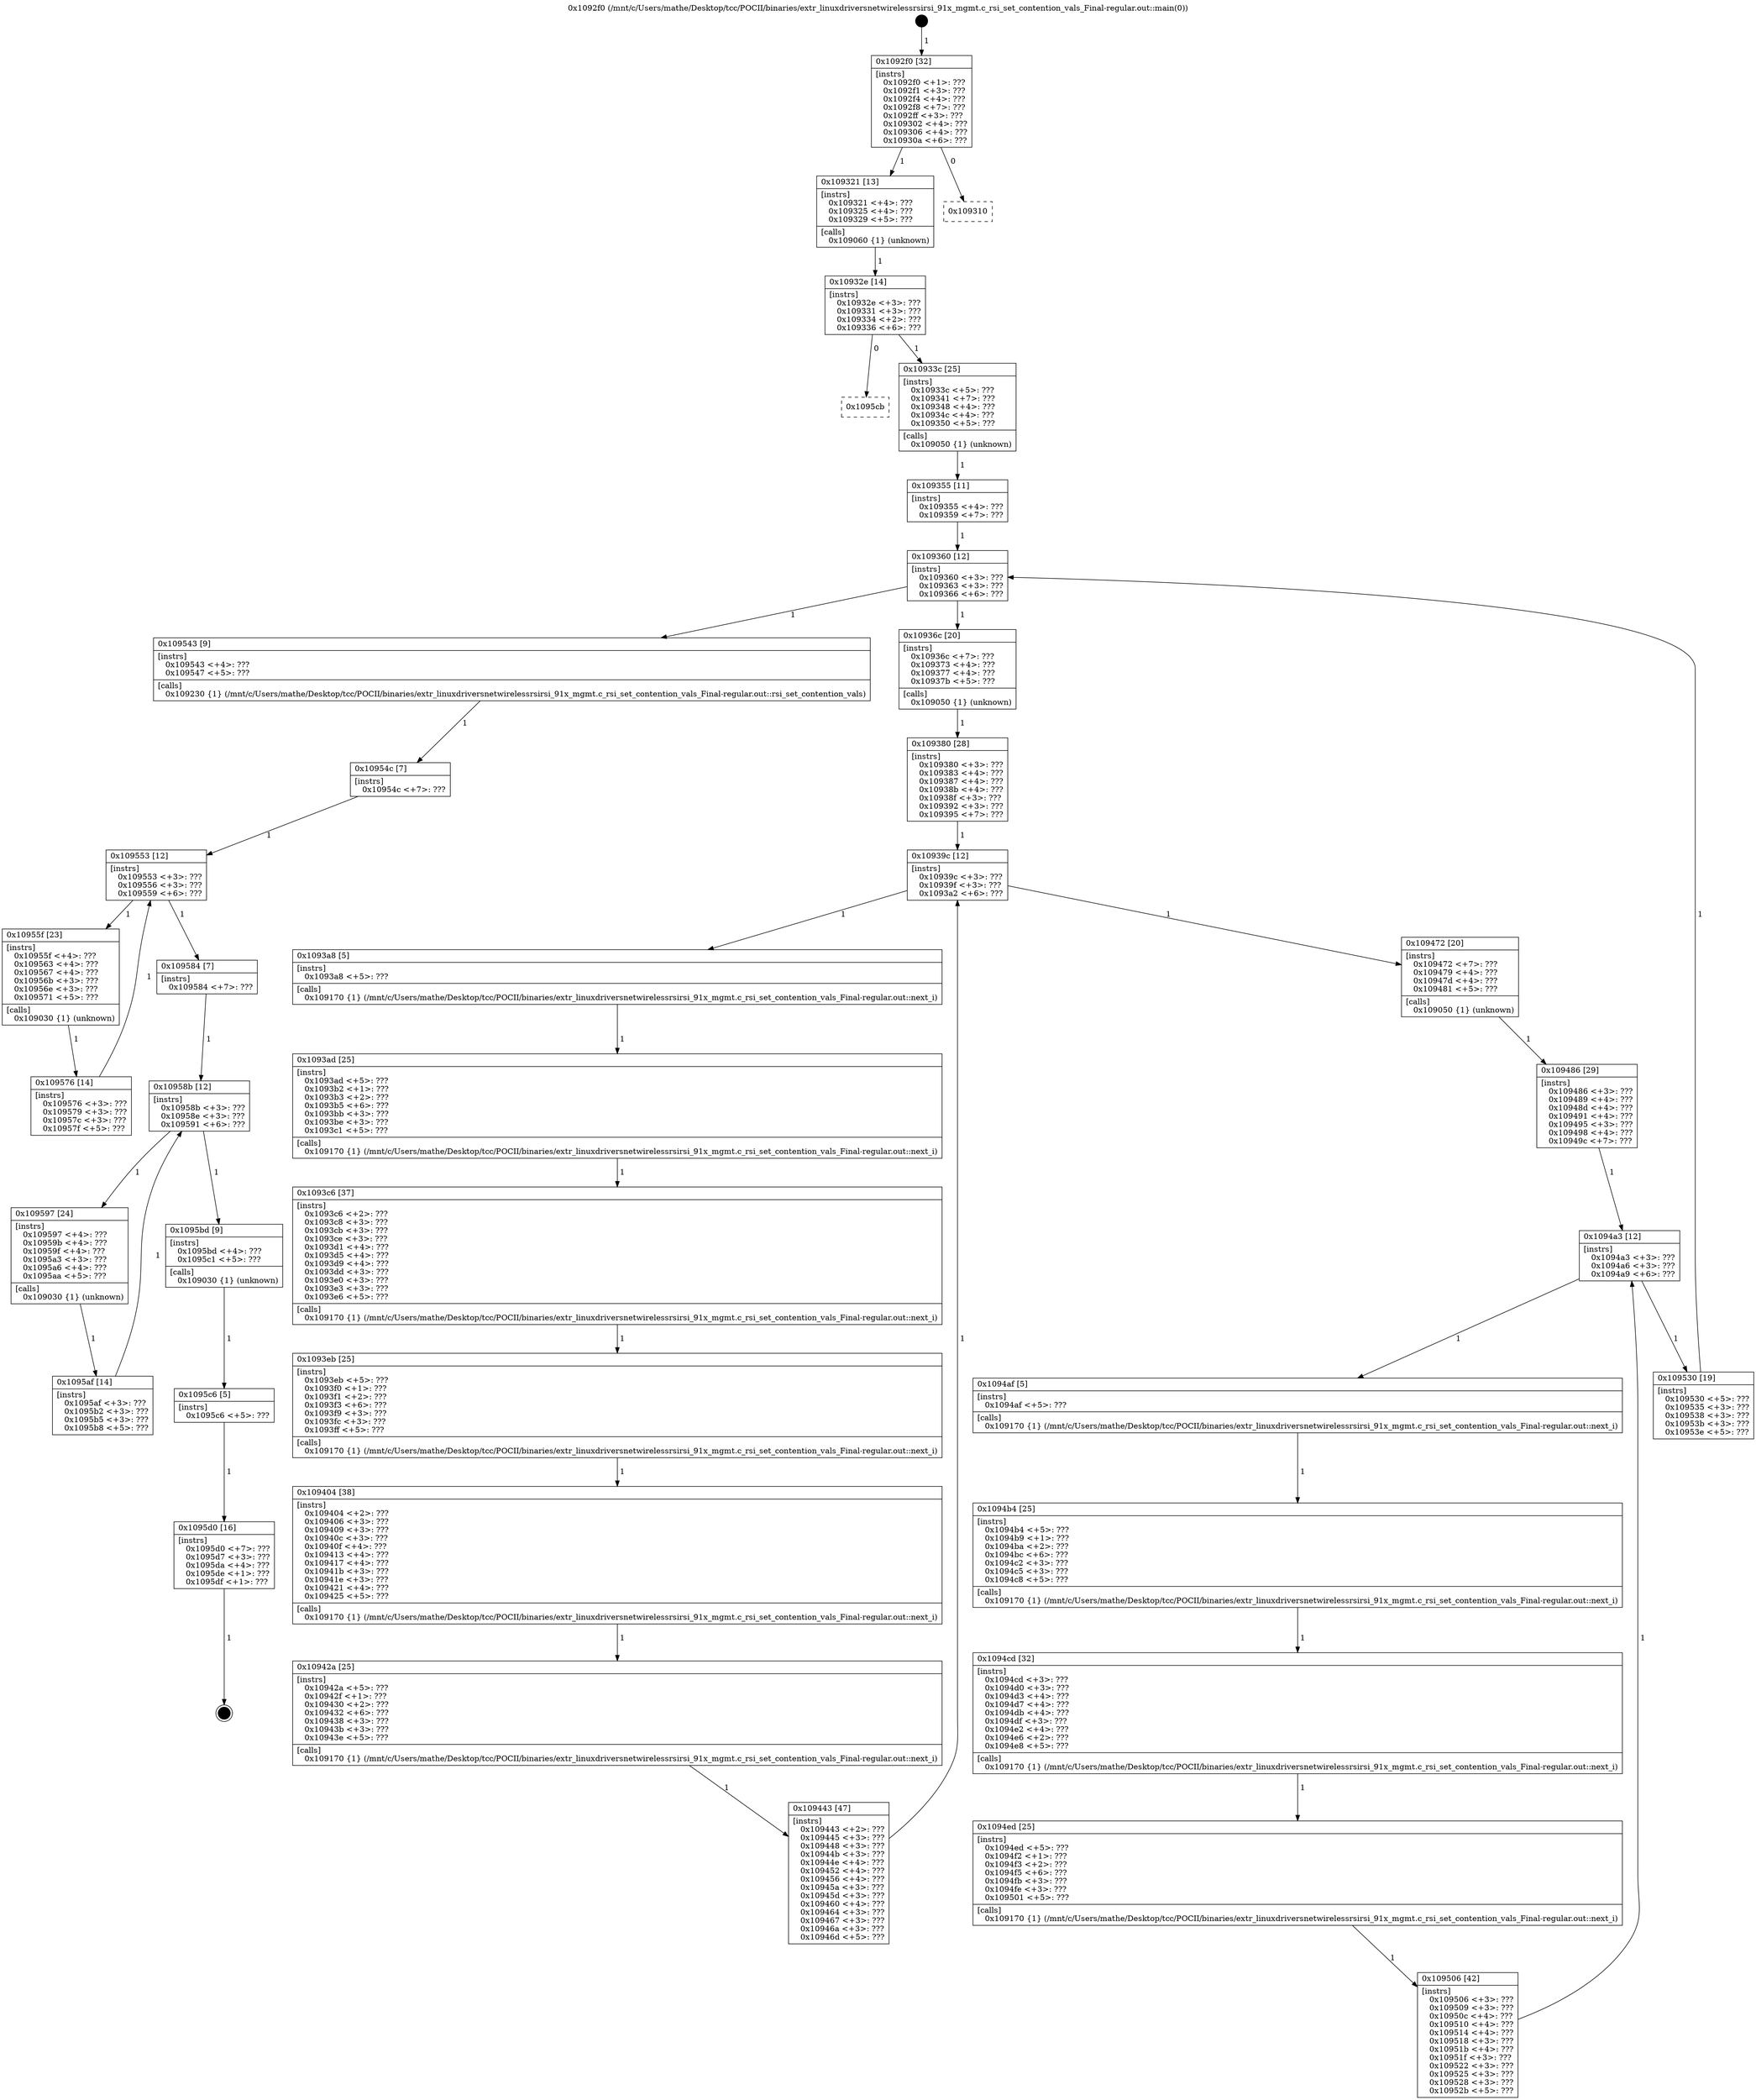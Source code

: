 digraph "0x1092f0" {
  label = "0x1092f0 (/mnt/c/Users/mathe/Desktop/tcc/POCII/binaries/extr_linuxdriversnetwirelessrsirsi_91x_mgmt.c_rsi_set_contention_vals_Final-regular.out::main(0))"
  labelloc = "t"
  node[shape=record]

  Entry [label="",width=0.3,height=0.3,shape=circle,fillcolor=black,style=filled]
  "0x1092f0" [label="{
     0x1092f0 [32]\l
     | [instrs]\l
     &nbsp;&nbsp;0x1092f0 \<+1\>: ???\l
     &nbsp;&nbsp;0x1092f1 \<+3\>: ???\l
     &nbsp;&nbsp;0x1092f4 \<+4\>: ???\l
     &nbsp;&nbsp;0x1092f8 \<+7\>: ???\l
     &nbsp;&nbsp;0x1092ff \<+3\>: ???\l
     &nbsp;&nbsp;0x109302 \<+4\>: ???\l
     &nbsp;&nbsp;0x109306 \<+4\>: ???\l
     &nbsp;&nbsp;0x10930a \<+6\>: ???\l
  }"]
  "0x109321" [label="{
     0x109321 [13]\l
     | [instrs]\l
     &nbsp;&nbsp;0x109321 \<+4\>: ???\l
     &nbsp;&nbsp;0x109325 \<+4\>: ???\l
     &nbsp;&nbsp;0x109329 \<+5\>: ???\l
     | [calls]\l
     &nbsp;&nbsp;0x109060 \{1\} (unknown)\l
  }"]
  "0x109310" [label="{
     0x109310\l
  }", style=dashed]
  "0x10932e" [label="{
     0x10932e [14]\l
     | [instrs]\l
     &nbsp;&nbsp;0x10932e \<+3\>: ???\l
     &nbsp;&nbsp;0x109331 \<+3\>: ???\l
     &nbsp;&nbsp;0x109334 \<+2\>: ???\l
     &nbsp;&nbsp;0x109336 \<+6\>: ???\l
  }"]
  "0x1095cb" [label="{
     0x1095cb\l
  }", style=dashed]
  "0x10933c" [label="{
     0x10933c [25]\l
     | [instrs]\l
     &nbsp;&nbsp;0x10933c \<+5\>: ???\l
     &nbsp;&nbsp;0x109341 \<+7\>: ???\l
     &nbsp;&nbsp;0x109348 \<+4\>: ???\l
     &nbsp;&nbsp;0x10934c \<+4\>: ???\l
     &nbsp;&nbsp;0x109350 \<+5\>: ???\l
     | [calls]\l
     &nbsp;&nbsp;0x109050 \{1\} (unknown)\l
  }"]
  Exit [label="",width=0.3,height=0.3,shape=circle,fillcolor=black,style=filled,peripheries=2]
  "0x109360" [label="{
     0x109360 [12]\l
     | [instrs]\l
     &nbsp;&nbsp;0x109360 \<+3\>: ???\l
     &nbsp;&nbsp;0x109363 \<+3\>: ???\l
     &nbsp;&nbsp;0x109366 \<+6\>: ???\l
  }"]
  "0x109543" [label="{
     0x109543 [9]\l
     | [instrs]\l
     &nbsp;&nbsp;0x109543 \<+4\>: ???\l
     &nbsp;&nbsp;0x109547 \<+5\>: ???\l
     | [calls]\l
     &nbsp;&nbsp;0x109230 \{1\} (/mnt/c/Users/mathe/Desktop/tcc/POCII/binaries/extr_linuxdriversnetwirelessrsirsi_91x_mgmt.c_rsi_set_contention_vals_Final-regular.out::rsi_set_contention_vals)\l
  }"]
  "0x10936c" [label="{
     0x10936c [20]\l
     | [instrs]\l
     &nbsp;&nbsp;0x10936c \<+7\>: ???\l
     &nbsp;&nbsp;0x109373 \<+4\>: ???\l
     &nbsp;&nbsp;0x109377 \<+4\>: ???\l
     &nbsp;&nbsp;0x10937b \<+5\>: ???\l
     | [calls]\l
     &nbsp;&nbsp;0x109050 \{1\} (unknown)\l
  }"]
  "0x10939c" [label="{
     0x10939c [12]\l
     | [instrs]\l
     &nbsp;&nbsp;0x10939c \<+3\>: ???\l
     &nbsp;&nbsp;0x10939f \<+3\>: ???\l
     &nbsp;&nbsp;0x1093a2 \<+6\>: ???\l
  }"]
  "0x109472" [label="{
     0x109472 [20]\l
     | [instrs]\l
     &nbsp;&nbsp;0x109472 \<+7\>: ???\l
     &nbsp;&nbsp;0x109479 \<+4\>: ???\l
     &nbsp;&nbsp;0x10947d \<+4\>: ???\l
     &nbsp;&nbsp;0x109481 \<+5\>: ???\l
     | [calls]\l
     &nbsp;&nbsp;0x109050 \{1\} (unknown)\l
  }"]
  "0x1093a8" [label="{
     0x1093a8 [5]\l
     | [instrs]\l
     &nbsp;&nbsp;0x1093a8 \<+5\>: ???\l
     | [calls]\l
     &nbsp;&nbsp;0x109170 \{1\} (/mnt/c/Users/mathe/Desktop/tcc/POCII/binaries/extr_linuxdriversnetwirelessrsirsi_91x_mgmt.c_rsi_set_contention_vals_Final-regular.out::next_i)\l
  }"]
  "0x1093ad" [label="{
     0x1093ad [25]\l
     | [instrs]\l
     &nbsp;&nbsp;0x1093ad \<+5\>: ???\l
     &nbsp;&nbsp;0x1093b2 \<+1\>: ???\l
     &nbsp;&nbsp;0x1093b3 \<+2\>: ???\l
     &nbsp;&nbsp;0x1093b5 \<+6\>: ???\l
     &nbsp;&nbsp;0x1093bb \<+3\>: ???\l
     &nbsp;&nbsp;0x1093be \<+3\>: ???\l
     &nbsp;&nbsp;0x1093c1 \<+5\>: ???\l
     | [calls]\l
     &nbsp;&nbsp;0x109170 \{1\} (/mnt/c/Users/mathe/Desktop/tcc/POCII/binaries/extr_linuxdriversnetwirelessrsirsi_91x_mgmt.c_rsi_set_contention_vals_Final-regular.out::next_i)\l
  }"]
  "0x1093c6" [label="{
     0x1093c6 [37]\l
     | [instrs]\l
     &nbsp;&nbsp;0x1093c6 \<+2\>: ???\l
     &nbsp;&nbsp;0x1093c8 \<+3\>: ???\l
     &nbsp;&nbsp;0x1093cb \<+3\>: ???\l
     &nbsp;&nbsp;0x1093ce \<+3\>: ???\l
     &nbsp;&nbsp;0x1093d1 \<+4\>: ???\l
     &nbsp;&nbsp;0x1093d5 \<+4\>: ???\l
     &nbsp;&nbsp;0x1093d9 \<+4\>: ???\l
     &nbsp;&nbsp;0x1093dd \<+3\>: ???\l
     &nbsp;&nbsp;0x1093e0 \<+3\>: ???\l
     &nbsp;&nbsp;0x1093e3 \<+3\>: ???\l
     &nbsp;&nbsp;0x1093e6 \<+5\>: ???\l
     | [calls]\l
     &nbsp;&nbsp;0x109170 \{1\} (/mnt/c/Users/mathe/Desktop/tcc/POCII/binaries/extr_linuxdriversnetwirelessrsirsi_91x_mgmt.c_rsi_set_contention_vals_Final-regular.out::next_i)\l
  }"]
  "0x1093eb" [label="{
     0x1093eb [25]\l
     | [instrs]\l
     &nbsp;&nbsp;0x1093eb \<+5\>: ???\l
     &nbsp;&nbsp;0x1093f0 \<+1\>: ???\l
     &nbsp;&nbsp;0x1093f1 \<+2\>: ???\l
     &nbsp;&nbsp;0x1093f3 \<+6\>: ???\l
     &nbsp;&nbsp;0x1093f9 \<+3\>: ???\l
     &nbsp;&nbsp;0x1093fc \<+3\>: ???\l
     &nbsp;&nbsp;0x1093ff \<+5\>: ???\l
     | [calls]\l
     &nbsp;&nbsp;0x109170 \{1\} (/mnt/c/Users/mathe/Desktop/tcc/POCII/binaries/extr_linuxdriversnetwirelessrsirsi_91x_mgmt.c_rsi_set_contention_vals_Final-regular.out::next_i)\l
  }"]
  "0x109404" [label="{
     0x109404 [38]\l
     | [instrs]\l
     &nbsp;&nbsp;0x109404 \<+2\>: ???\l
     &nbsp;&nbsp;0x109406 \<+3\>: ???\l
     &nbsp;&nbsp;0x109409 \<+3\>: ???\l
     &nbsp;&nbsp;0x10940c \<+3\>: ???\l
     &nbsp;&nbsp;0x10940f \<+4\>: ???\l
     &nbsp;&nbsp;0x109413 \<+4\>: ???\l
     &nbsp;&nbsp;0x109417 \<+4\>: ???\l
     &nbsp;&nbsp;0x10941b \<+3\>: ???\l
     &nbsp;&nbsp;0x10941e \<+3\>: ???\l
     &nbsp;&nbsp;0x109421 \<+4\>: ???\l
     &nbsp;&nbsp;0x109425 \<+5\>: ???\l
     | [calls]\l
     &nbsp;&nbsp;0x109170 \{1\} (/mnt/c/Users/mathe/Desktop/tcc/POCII/binaries/extr_linuxdriversnetwirelessrsirsi_91x_mgmt.c_rsi_set_contention_vals_Final-regular.out::next_i)\l
  }"]
  "0x10942a" [label="{
     0x10942a [25]\l
     | [instrs]\l
     &nbsp;&nbsp;0x10942a \<+5\>: ???\l
     &nbsp;&nbsp;0x10942f \<+1\>: ???\l
     &nbsp;&nbsp;0x109430 \<+2\>: ???\l
     &nbsp;&nbsp;0x109432 \<+6\>: ???\l
     &nbsp;&nbsp;0x109438 \<+3\>: ???\l
     &nbsp;&nbsp;0x10943b \<+3\>: ???\l
     &nbsp;&nbsp;0x10943e \<+5\>: ???\l
     | [calls]\l
     &nbsp;&nbsp;0x109170 \{1\} (/mnt/c/Users/mathe/Desktop/tcc/POCII/binaries/extr_linuxdriversnetwirelessrsirsi_91x_mgmt.c_rsi_set_contention_vals_Final-regular.out::next_i)\l
  }"]
  "0x109443" [label="{
     0x109443 [47]\l
     | [instrs]\l
     &nbsp;&nbsp;0x109443 \<+2\>: ???\l
     &nbsp;&nbsp;0x109445 \<+3\>: ???\l
     &nbsp;&nbsp;0x109448 \<+3\>: ???\l
     &nbsp;&nbsp;0x10944b \<+3\>: ???\l
     &nbsp;&nbsp;0x10944e \<+4\>: ???\l
     &nbsp;&nbsp;0x109452 \<+4\>: ???\l
     &nbsp;&nbsp;0x109456 \<+4\>: ???\l
     &nbsp;&nbsp;0x10945a \<+3\>: ???\l
     &nbsp;&nbsp;0x10945d \<+3\>: ???\l
     &nbsp;&nbsp;0x109460 \<+4\>: ???\l
     &nbsp;&nbsp;0x109464 \<+3\>: ???\l
     &nbsp;&nbsp;0x109467 \<+3\>: ???\l
     &nbsp;&nbsp;0x10946a \<+3\>: ???\l
     &nbsp;&nbsp;0x10946d \<+5\>: ???\l
  }"]
  "0x109380" [label="{
     0x109380 [28]\l
     | [instrs]\l
     &nbsp;&nbsp;0x109380 \<+3\>: ???\l
     &nbsp;&nbsp;0x109383 \<+4\>: ???\l
     &nbsp;&nbsp;0x109387 \<+4\>: ???\l
     &nbsp;&nbsp;0x10938b \<+4\>: ???\l
     &nbsp;&nbsp;0x10938f \<+3\>: ???\l
     &nbsp;&nbsp;0x109392 \<+3\>: ???\l
     &nbsp;&nbsp;0x109395 \<+7\>: ???\l
  }"]
  "0x1094a3" [label="{
     0x1094a3 [12]\l
     | [instrs]\l
     &nbsp;&nbsp;0x1094a3 \<+3\>: ???\l
     &nbsp;&nbsp;0x1094a6 \<+3\>: ???\l
     &nbsp;&nbsp;0x1094a9 \<+6\>: ???\l
  }"]
  "0x109530" [label="{
     0x109530 [19]\l
     | [instrs]\l
     &nbsp;&nbsp;0x109530 \<+5\>: ???\l
     &nbsp;&nbsp;0x109535 \<+3\>: ???\l
     &nbsp;&nbsp;0x109538 \<+3\>: ???\l
     &nbsp;&nbsp;0x10953b \<+3\>: ???\l
     &nbsp;&nbsp;0x10953e \<+5\>: ???\l
  }"]
  "0x1094af" [label="{
     0x1094af [5]\l
     | [instrs]\l
     &nbsp;&nbsp;0x1094af \<+5\>: ???\l
     | [calls]\l
     &nbsp;&nbsp;0x109170 \{1\} (/mnt/c/Users/mathe/Desktop/tcc/POCII/binaries/extr_linuxdriversnetwirelessrsirsi_91x_mgmt.c_rsi_set_contention_vals_Final-regular.out::next_i)\l
  }"]
  "0x1094b4" [label="{
     0x1094b4 [25]\l
     | [instrs]\l
     &nbsp;&nbsp;0x1094b4 \<+5\>: ???\l
     &nbsp;&nbsp;0x1094b9 \<+1\>: ???\l
     &nbsp;&nbsp;0x1094ba \<+2\>: ???\l
     &nbsp;&nbsp;0x1094bc \<+6\>: ???\l
     &nbsp;&nbsp;0x1094c2 \<+3\>: ???\l
     &nbsp;&nbsp;0x1094c5 \<+3\>: ???\l
     &nbsp;&nbsp;0x1094c8 \<+5\>: ???\l
     | [calls]\l
     &nbsp;&nbsp;0x109170 \{1\} (/mnt/c/Users/mathe/Desktop/tcc/POCII/binaries/extr_linuxdriversnetwirelessrsirsi_91x_mgmt.c_rsi_set_contention_vals_Final-regular.out::next_i)\l
  }"]
  "0x1094cd" [label="{
     0x1094cd [32]\l
     | [instrs]\l
     &nbsp;&nbsp;0x1094cd \<+3\>: ???\l
     &nbsp;&nbsp;0x1094d0 \<+3\>: ???\l
     &nbsp;&nbsp;0x1094d3 \<+4\>: ???\l
     &nbsp;&nbsp;0x1094d7 \<+4\>: ???\l
     &nbsp;&nbsp;0x1094db \<+4\>: ???\l
     &nbsp;&nbsp;0x1094df \<+3\>: ???\l
     &nbsp;&nbsp;0x1094e2 \<+4\>: ???\l
     &nbsp;&nbsp;0x1094e6 \<+2\>: ???\l
     &nbsp;&nbsp;0x1094e8 \<+5\>: ???\l
     | [calls]\l
     &nbsp;&nbsp;0x109170 \{1\} (/mnt/c/Users/mathe/Desktop/tcc/POCII/binaries/extr_linuxdriversnetwirelessrsirsi_91x_mgmt.c_rsi_set_contention_vals_Final-regular.out::next_i)\l
  }"]
  "0x1094ed" [label="{
     0x1094ed [25]\l
     | [instrs]\l
     &nbsp;&nbsp;0x1094ed \<+5\>: ???\l
     &nbsp;&nbsp;0x1094f2 \<+1\>: ???\l
     &nbsp;&nbsp;0x1094f3 \<+2\>: ???\l
     &nbsp;&nbsp;0x1094f5 \<+6\>: ???\l
     &nbsp;&nbsp;0x1094fb \<+3\>: ???\l
     &nbsp;&nbsp;0x1094fe \<+3\>: ???\l
     &nbsp;&nbsp;0x109501 \<+5\>: ???\l
     | [calls]\l
     &nbsp;&nbsp;0x109170 \{1\} (/mnt/c/Users/mathe/Desktop/tcc/POCII/binaries/extr_linuxdriversnetwirelessrsirsi_91x_mgmt.c_rsi_set_contention_vals_Final-regular.out::next_i)\l
  }"]
  "0x109506" [label="{
     0x109506 [42]\l
     | [instrs]\l
     &nbsp;&nbsp;0x109506 \<+3\>: ???\l
     &nbsp;&nbsp;0x109509 \<+3\>: ???\l
     &nbsp;&nbsp;0x10950c \<+4\>: ???\l
     &nbsp;&nbsp;0x109510 \<+4\>: ???\l
     &nbsp;&nbsp;0x109514 \<+4\>: ???\l
     &nbsp;&nbsp;0x109518 \<+3\>: ???\l
     &nbsp;&nbsp;0x10951b \<+4\>: ???\l
     &nbsp;&nbsp;0x10951f \<+3\>: ???\l
     &nbsp;&nbsp;0x109522 \<+3\>: ???\l
     &nbsp;&nbsp;0x109525 \<+3\>: ???\l
     &nbsp;&nbsp;0x109528 \<+3\>: ???\l
     &nbsp;&nbsp;0x10952b \<+5\>: ???\l
  }"]
  "0x109486" [label="{
     0x109486 [29]\l
     | [instrs]\l
     &nbsp;&nbsp;0x109486 \<+3\>: ???\l
     &nbsp;&nbsp;0x109489 \<+4\>: ???\l
     &nbsp;&nbsp;0x10948d \<+4\>: ???\l
     &nbsp;&nbsp;0x109491 \<+4\>: ???\l
     &nbsp;&nbsp;0x109495 \<+3\>: ???\l
     &nbsp;&nbsp;0x109498 \<+4\>: ???\l
     &nbsp;&nbsp;0x10949c \<+7\>: ???\l
  }"]
  "0x1095d0" [label="{
     0x1095d0 [16]\l
     | [instrs]\l
     &nbsp;&nbsp;0x1095d0 \<+7\>: ???\l
     &nbsp;&nbsp;0x1095d7 \<+3\>: ???\l
     &nbsp;&nbsp;0x1095da \<+4\>: ???\l
     &nbsp;&nbsp;0x1095de \<+1\>: ???\l
     &nbsp;&nbsp;0x1095df \<+1\>: ???\l
  }"]
  "0x109355" [label="{
     0x109355 [11]\l
     | [instrs]\l
     &nbsp;&nbsp;0x109355 \<+4\>: ???\l
     &nbsp;&nbsp;0x109359 \<+7\>: ???\l
  }"]
  "0x109553" [label="{
     0x109553 [12]\l
     | [instrs]\l
     &nbsp;&nbsp;0x109553 \<+3\>: ???\l
     &nbsp;&nbsp;0x109556 \<+3\>: ???\l
     &nbsp;&nbsp;0x109559 \<+6\>: ???\l
  }"]
  "0x10958b" [label="{
     0x10958b [12]\l
     | [instrs]\l
     &nbsp;&nbsp;0x10958b \<+3\>: ???\l
     &nbsp;&nbsp;0x10958e \<+3\>: ???\l
     &nbsp;&nbsp;0x109591 \<+6\>: ???\l
  }"]
  "0x10955f" [label="{
     0x10955f [23]\l
     | [instrs]\l
     &nbsp;&nbsp;0x10955f \<+4\>: ???\l
     &nbsp;&nbsp;0x109563 \<+4\>: ???\l
     &nbsp;&nbsp;0x109567 \<+4\>: ???\l
     &nbsp;&nbsp;0x10956b \<+3\>: ???\l
     &nbsp;&nbsp;0x10956e \<+3\>: ???\l
     &nbsp;&nbsp;0x109571 \<+5\>: ???\l
     | [calls]\l
     &nbsp;&nbsp;0x109030 \{1\} (unknown)\l
  }"]
  "0x109576" [label="{
     0x109576 [14]\l
     | [instrs]\l
     &nbsp;&nbsp;0x109576 \<+3\>: ???\l
     &nbsp;&nbsp;0x109579 \<+3\>: ???\l
     &nbsp;&nbsp;0x10957c \<+3\>: ???\l
     &nbsp;&nbsp;0x10957f \<+5\>: ???\l
  }"]
  "0x10954c" [label="{
     0x10954c [7]\l
     | [instrs]\l
     &nbsp;&nbsp;0x10954c \<+7\>: ???\l
  }"]
  "0x1095bd" [label="{
     0x1095bd [9]\l
     | [instrs]\l
     &nbsp;&nbsp;0x1095bd \<+4\>: ???\l
     &nbsp;&nbsp;0x1095c1 \<+5\>: ???\l
     | [calls]\l
     &nbsp;&nbsp;0x109030 \{1\} (unknown)\l
  }"]
  "0x109597" [label="{
     0x109597 [24]\l
     | [instrs]\l
     &nbsp;&nbsp;0x109597 \<+4\>: ???\l
     &nbsp;&nbsp;0x10959b \<+4\>: ???\l
     &nbsp;&nbsp;0x10959f \<+4\>: ???\l
     &nbsp;&nbsp;0x1095a3 \<+3\>: ???\l
     &nbsp;&nbsp;0x1095a6 \<+4\>: ???\l
     &nbsp;&nbsp;0x1095aa \<+5\>: ???\l
     | [calls]\l
     &nbsp;&nbsp;0x109030 \{1\} (unknown)\l
  }"]
  "0x1095af" [label="{
     0x1095af [14]\l
     | [instrs]\l
     &nbsp;&nbsp;0x1095af \<+3\>: ???\l
     &nbsp;&nbsp;0x1095b2 \<+3\>: ???\l
     &nbsp;&nbsp;0x1095b5 \<+3\>: ???\l
     &nbsp;&nbsp;0x1095b8 \<+5\>: ???\l
  }"]
  "0x109584" [label="{
     0x109584 [7]\l
     | [instrs]\l
     &nbsp;&nbsp;0x109584 \<+7\>: ???\l
  }"]
  "0x1095c6" [label="{
     0x1095c6 [5]\l
     | [instrs]\l
     &nbsp;&nbsp;0x1095c6 \<+5\>: ???\l
  }"]
  Entry -> "0x1092f0" [label=" 1"]
  "0x1092f0" -> "0x109321" [label=" 1"]
  "0x1092f0" -> "0x109310" [label=" 0"]
  "0x109321" -> "0x10932e" [label=" 1"]
  "0x10932e" -> "0x1095cb" [label=" 0"]
  "0x10932e" -> "0x10933c" [label=" 1"]
  "0x1095d0" -> Exit [label=" 1"]
  "0x10933c" -> "0x109355" [label=" 1"]
  "0x109360" -> "0x109543" [label=" 1"]
  "0x109360" -> "0x10936c" [label=" 1"]
  "0x10936c" -> "0x109380" [label=" 1"]
  "0x10939c" -> "0x109472" [label=" 1"]
  "0x10939c" -> "0x1093a8" [label=" 1"]
  "0x1093a8" -> "0x1093ad" [label=" 1"]
  "0x1093ad" -> "0x1093c6" [label=" 1"]
  "0x1093c6" -> "0x1093eb" [label=" 1"]
  "0x1093eb" -> "0x109404" [label=" 1"]
  "0x109404" -> "0x10942a" [label=" 1"]
  "0x10942a" -> "0x109443" [label=" 1"]
  "0x109380" -> "0x10939c" [label=" 1"]
  "0x109443" -> "0x10939c" [label=" 1"]
  "0x109472" -> "0x109486" [label=" 1"]
  "0x1094a3" -> "0x109530" [label=" 1"]
  "0x1094a3" -> "0x1094af" [label=" 1"]
  "0x1094af" -> "0x1094b4" [label=" 1"]
  "0x1094b4" -> "0x1094cd" [label=" 1"]
  "0x1094cd" -> "0x1094ed" [label=" 1"]
  "0x1094ed" -> "0x109506" [label=" 1"]
  "0x109486" -> "0x1094a3" [label=" 1"]
  "0x109506" -> "0x1094a3" [label=" 1"]
  "0x1095c6" -> "0x1095d0" [label=" 1"]
  "0x109355" -> "0x109360" [label=" 1"]
  "0x109530" -> "0x109360" [label=" 1"]
  "0x109543" -> "0x10954c" [label=" 1"]
  "0x109553" -> "0x109584" [label=" 1"]
  "0x109553" -> "0x10955f" [label=" 1"]
  "0x10955f" -> "0x109576" [label=" 1"]
  "0x10954c" -> "0x109553" [label=" 1"]
  "0x109576" -> "0x109553" [label=" 1"]
  "0x10958b" -> "0x1095bd" [label=" 1"]
  "0x10958b" -> "0x109597" [label=" 1"]
  "0x109597" -> "0x1095af" [label=" 1"]
  "0x109584" -> "0x10958b" [label=" 1"]
  "0x1095af" -> "0x10958b" [label=" 1"]
  "0x1095bd" -> "0x1095c6" [label=" 1"]
}
